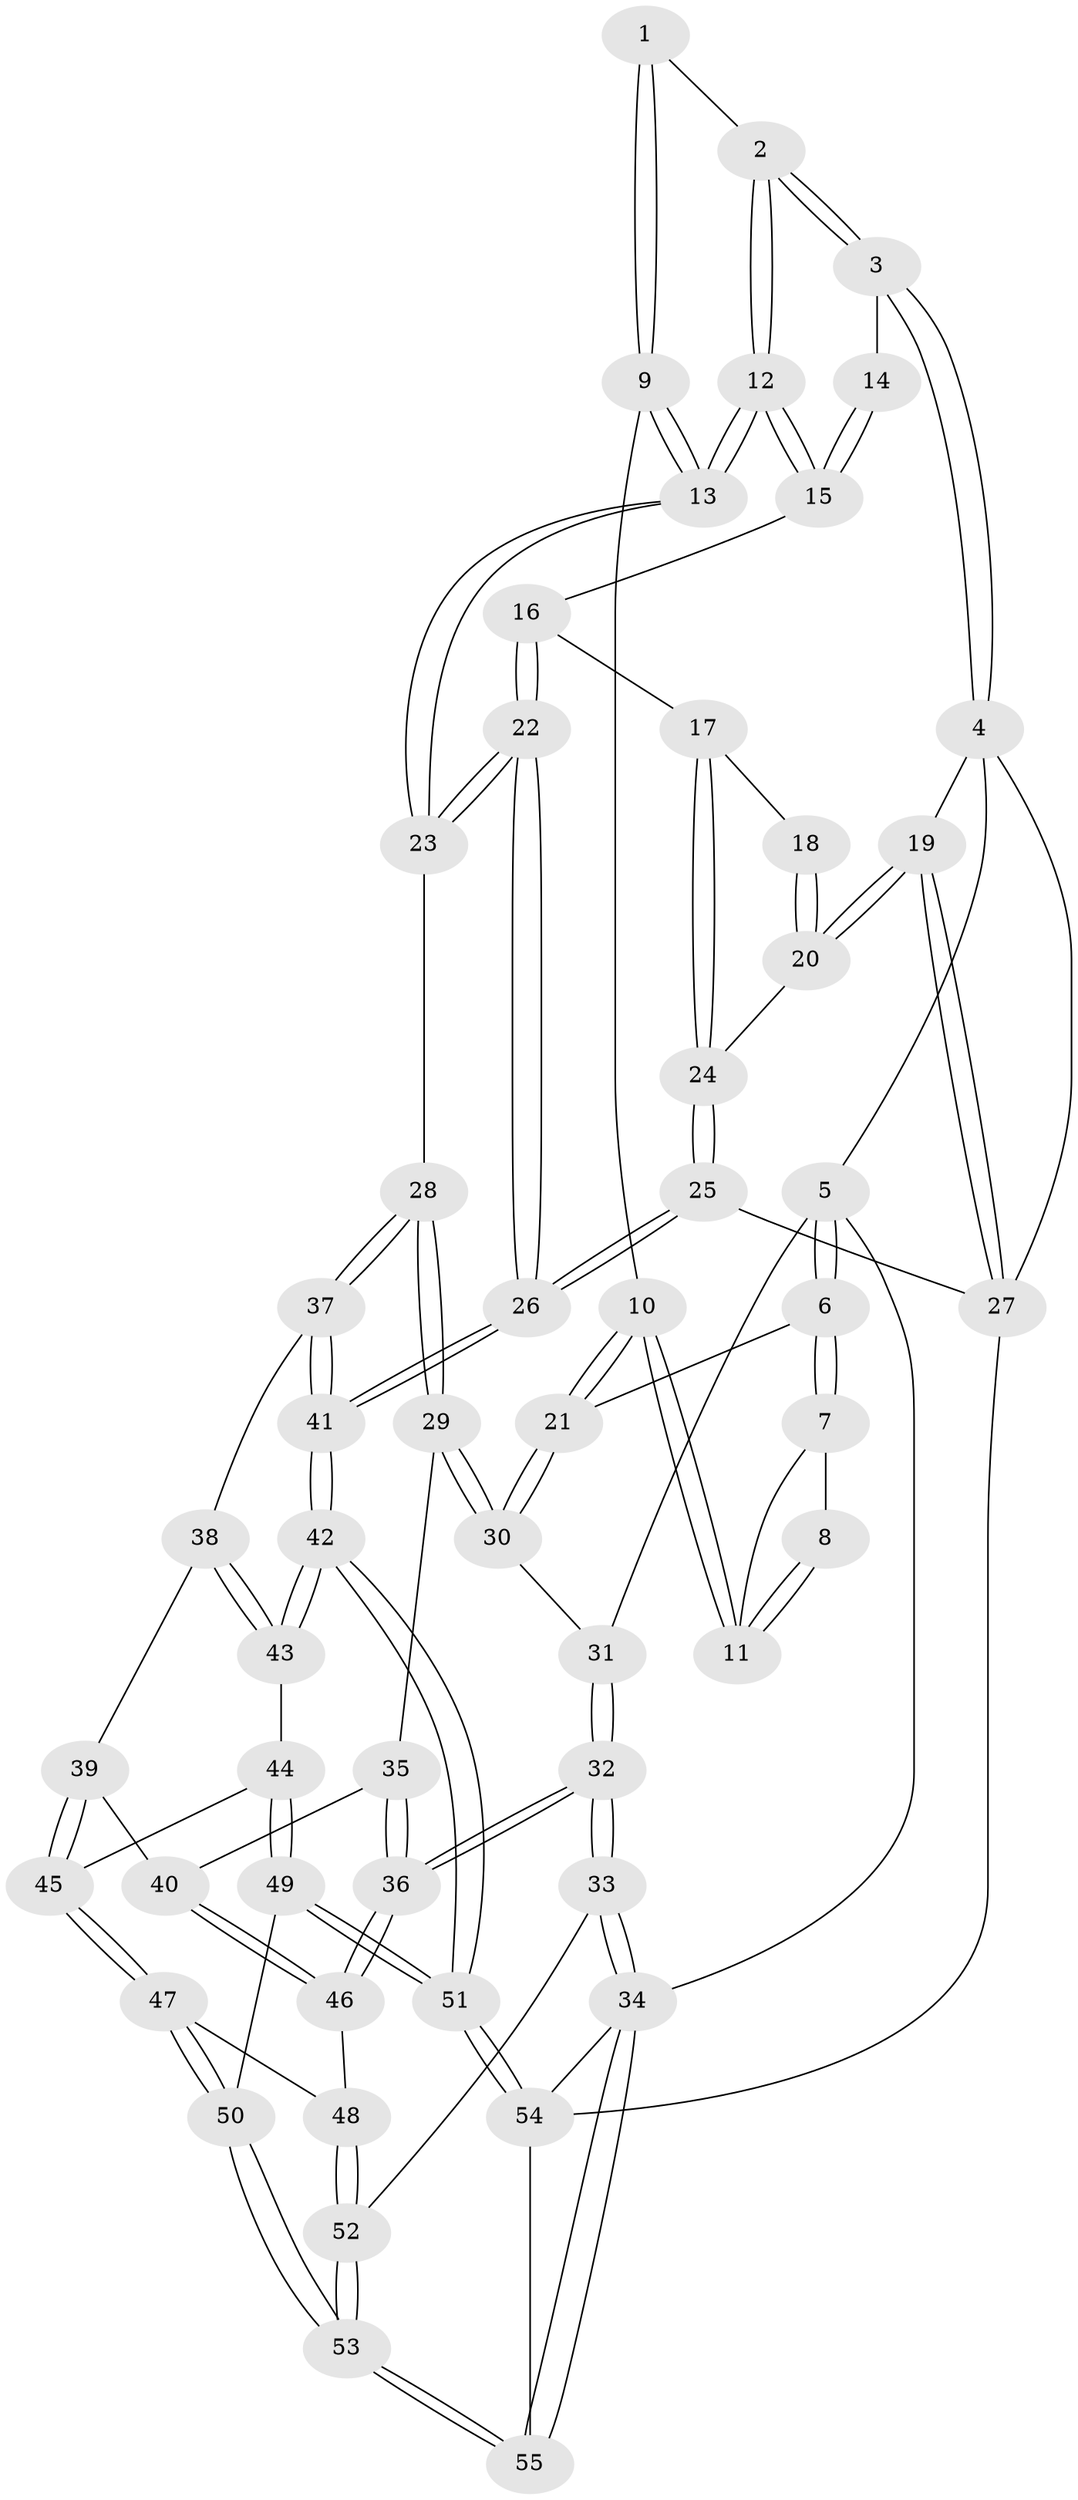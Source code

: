 // coarse degree distribution, {3: 0.06060606060606061, 5: 0.15151515151515152, 4: 0.5454545454545454, 7: 0.030303030303030304, 2: 0.030303030303030304, 6: 0.18181818181818182}
// Generated by graph-tools (version 1.1) at 2025/52/02/27/25 19:52:37]
// undirected, 55 vertices, 134 edges
graph export_dot {
graph [start="1"]
  node [color=gray90,style=filled];
  1 [pos="+0.6653656045085506+0"];
  2 [pos="+0.7934681342380692+0"];
  3 [pos="+1+0"];
  4 [pos="+1+0"];
  5 [pos="+0+0"];
  6 [pos="+0+0"];
  7 [pos="+0+0"];
  8 [pos="+0.419755578877651+0"];
  9 [pos="+0.41727936250193437+0.2771375641910051"];
  10 [pos="+0.3413320337000893+0.2572166854597426"];
  11 [pos="+0.3407048503887203+0.17442466916543414"];
  12 [pos="+0.6147552605278562+0.24337658012359606"];
  13 [pos="+0.48301899237157475+0.30160041138296917"];
  14 [pos="+0.8886418127726949+0.1734555227720516"];
  15 [pos="+0.6416906330421671+0.25531497079933446"];
  16 [pos="+0.7030166777120508+0.2994315010331238"];
  17 [pos="+0.8013926835516676+0.33705124448174567"];
  18 [pos="+0.8678391840733691+0.2548991213304505"];
  19 [pos="+1+0.40856611916453145"];
  20 [pos="+0.9914785260853706+0.3587605382887235"];
  21 [pos="+0.265630765655047+0.29267844109785174"];
  22 [pos="+0.6999928663656897+0.7127640148795013"];
  23 [pos="+0.5436582084555801+0.5004361806744115"];
  24 [pos="+0.8123822597888634+0.35903782895196307"];
  25 [pos="+0.8351427547913489+0.697150366687927"];
  26 [pos="+0.7115467495724366+0.7319368636084752"];
  27 [pos="+1+0.6981776487004492"];
  28 [pos="+0.3231536773138599+0.5700102870686812"];
  29 [pos="+0.2050800936508985+0.3783973307841403"];
  30 [pos="+0.23236152984733544+0.32863247742830437"];
  31 [pos="+0+0.061750943522539514"];
  32 [pos="+0+0.5987541369924833"];
  33 [pos="+0+0.7254194487857418"];
  34 [pos="+0+1"];
  35 [pos="+0.09210108079093732+0.4609565565709717"];
  36 [pos="+0+0.5893492697373948"];
  37 [pos="+0.32193798874013535+0.6025092913471767"];
  38 [pos="+0.3215287885157275+0.6031913229239786"];
  39 [pos="+0.2707216696680652+0.6433019545384546"];
  40 [pos="+0.2552008058361483+0.648708123985821"];
  41 [pos="+0.6784247046356109+0.7716110471510735"];
  42 [pos="+0.6640334686257994+0.7949539901928924"];
  43 [pos="+0.3419687690271574+0.6768753289976754"];
  44 [pos="+0.3386930387911572+0.7612754405122072"];
  45 [pos="+0.31340418425142047+0.7626849327121138"];
  46 [pos="+0.20472909118439225+0.6859181068784561"];
  47 [pos="+0.2540147279649662+0.7873187753868631"];
  48 [pos="+0.2346756216352488+0.78467727576597"];
  49 [pos="+0.4872573093055724+0.8168244602243157"];
  50 [pos="+0.3209283211080024+0.9154809617621789"];
  51 [pos="+0.6620208023653485+0.7984821546255877"];
  52 [pos="+0.10945837240335585+0.8741517514748404"];
  53 [pos="+0.22895050210960077+1"];
  54 [pos="+0.6282774698166446+1"];
  55 [pos="+0.24844764748652412+1"];
  1 -- 2;
  1 -- 9;
  1 -- 9;
  2 -- 3;
  2 -- 3;
  2 -- 12;
  2 -- 12;
  3 -- 4;
  3 -- 4;
  3 -- 14;
  4 -- 5;
  4 -- 19;
  4 -- 27;
  5 -- 6;
  5 -- 6;
  5 -- 31;
  5 -- 34;
  6 -- 7;
  6 -- 7;
  6 -- 21;
  7 -- 8;
  7 -- 11;
  8 -- 11;
  8 -- 11;
  9 -- 10;
  9 -- 13;
  9 -- 13;
  10 -- 11;
  10 -- 11;
  10 -- 21;
  10 -- 21;
  12 -- 13;
  12 -- 13;
  12 -- 15;
  12 -- 15;
  13 -- 23;
  13 -- 23;
  14 -- 15;
  14 -- 15;
  15 -- 16;
  16 -- 17;
  16 -- 22;
  16 -- 22;
  17 -- 18;
  17 -- 24;
  17 -- 24;
  18 -- 20;
  18 -- 20;
  19 -- 20;
  19 -- 20;
  19 -- 27;
  19 -- 27;
  20 -- 24;
  21 -- 30;
  21 -- 30;
  22 -- 23;
  22 -- 23;
  22 -- 26;
  22 -- 26;
  23 -- 28;
  24 -- 25;
  24 -- 25;
  25 -- 26;
  25 -- 26;
  25 -- 27;
  26 -- 41;
  26 -- 41;
  27 -- 54;
  28 -- 29;
  28 -- 29;
  28 -- 37;
  28 -- 37;
  29 -- 30;
  29 -- 30;
  29 -- 35;
  30 -- 31;
  31 -- 32;
  31 -- 32;
  32 -- 33;
  32 -- 33;
  32 -- 36;
  32 -- 36;
  33 -- 34;
  33 -- 34;
  33 -- 52;
  34 -- 55;
  34 -- 55;
  34 -- 54;
  35 -- 36;
  35 -- 36;
  35 -- 40;
  36 -- 46;
  36 -- 46;
  37 -- 38;
  37 -- 41;
  37 -- 41;
  38 -- 39;
  38 -- 43;
  38 -- 43;
  39 -- 40;
  39 -- 45;
  39 -- 45;
  40 -- 46;
  40 -- 46;
  41 -- 42;
  41 -- 42;
  42 -- 43;
  42 -- 43;
  42 -- 51;
  42 -- 51;
  43 -- 44;
  44 -- 45;
  44 -- 49;
  44 -- 49;
  45 -- 47;
  45 -- 47;
  46 -- 48;
  47 -- 48;
  47 -- 50;
  47 -- 50;
  48 -- 52;
  48 -- 52;
  49 -- 50;
  49 -- 51;
  49 -- 51;
  50 -- 53;
  50 -- 53;
  51 -- 54;
  51 -- 54;
  52 -- 53;
  52 -- 53;
  53 -- 55;
  53 -- 55;
  54 -- 55;
}
